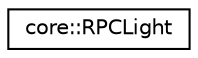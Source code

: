 digraph "Graphical Class Hierarchy"
{
 // LATEX_PDF_SIZE
  edge [fontname="Helvetica",fontsize="10",labelfontname="Helvetica",labelfontsize="10"];
  node [fontname="Helvetica",fontsize="10",shape=record];
  rankdir="LR";
  Node0 [label="core::RPCLight",height=0.2,width=0.4,color="black", fillcolor="white", style="filled",URL="$d3/d56/structcore_1_1RPCLight.html",tooltip=" "];
}
